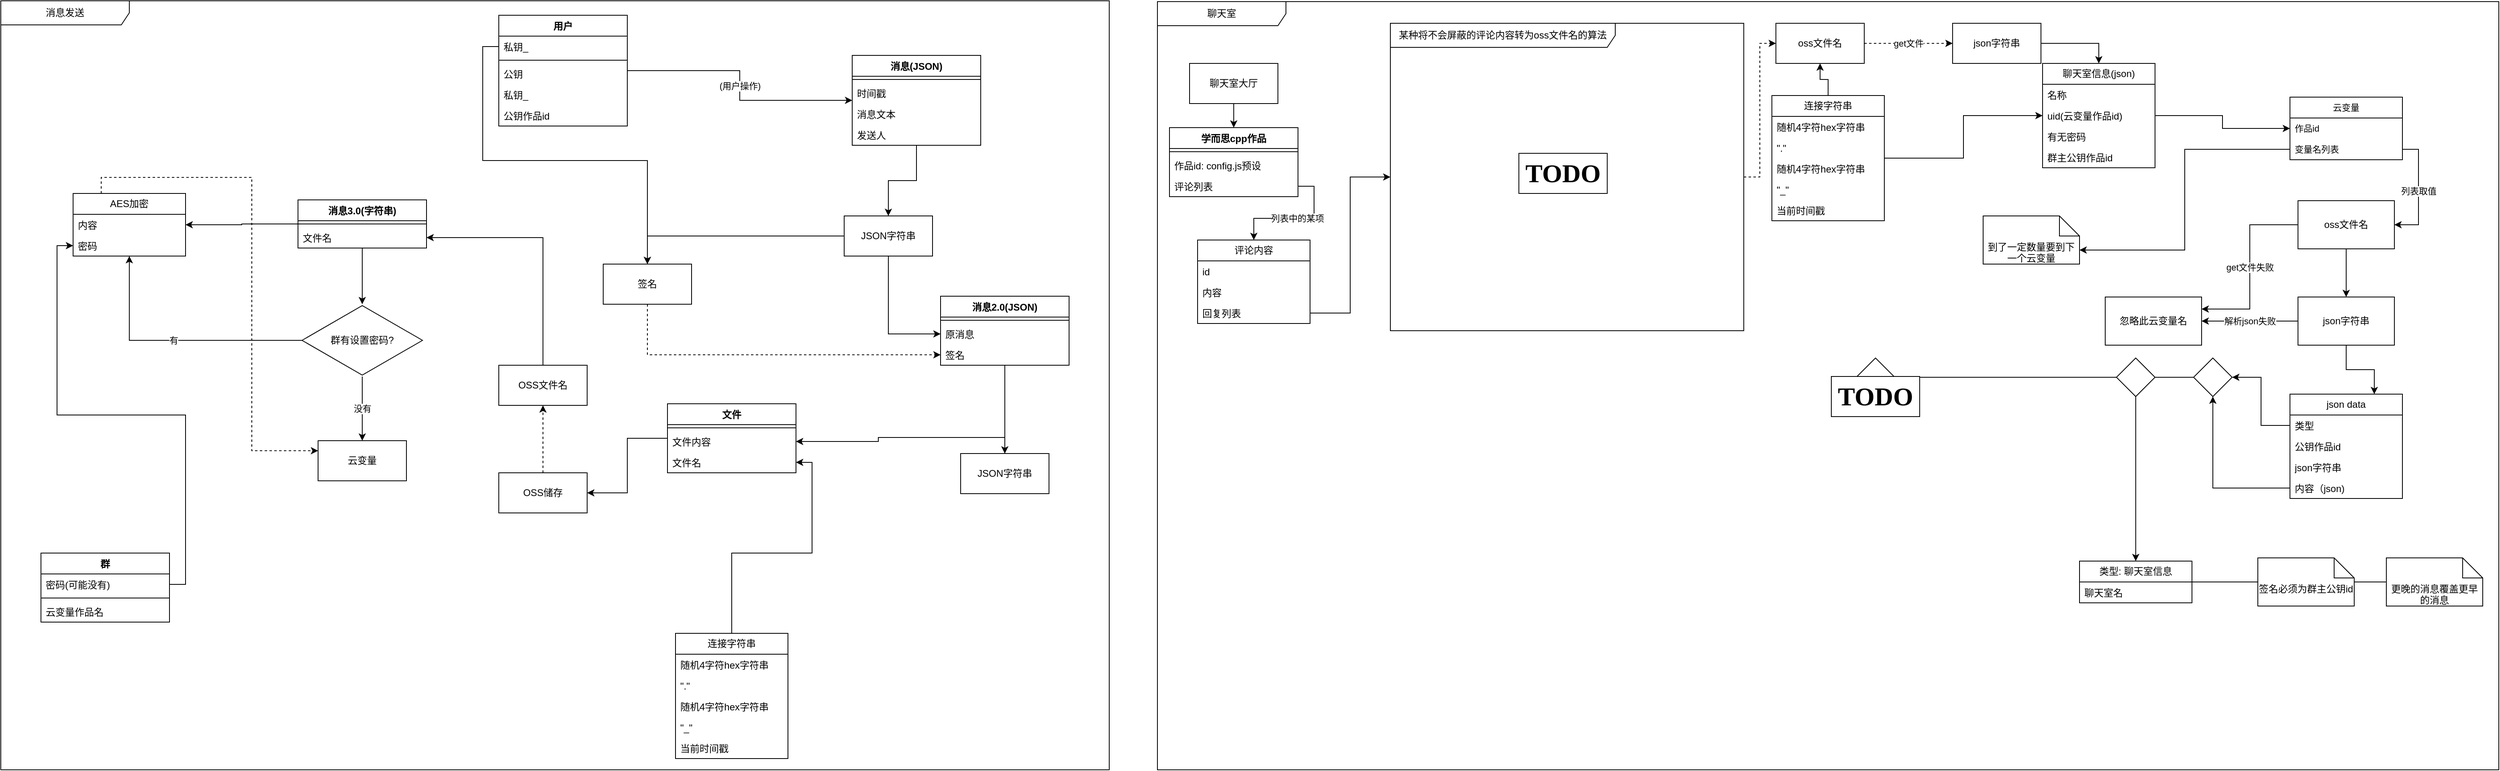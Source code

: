 <mxfile version="28.1.0">
  <diagram name="第 1 页" id="Tok3xOCYxD7B_LSYUCv_">
    <mxGraphModel dx="2495" dy="934" grid="1" gridSize="10" guides="1" tooltips="1" connect="1" arrows="1" fold="1" page="1" pageScale="1" pageWidth="827" pageHeight="1169" math="0" shadow="0">
      <root>
        <mxCell id="0" />
        <mxCell id="1" parent="0" />
        <mxCell id="kA3QzVCFTja8NUtXptVE-20" value="(用户操作)" style="edgeStyle=orthogonalEdgeStyle;rounded=0;orthogonalLoop=1;jettySize=auto;html=1;" parent="1" source="kA3QzVCFTja8NUtXptVE-6" target="kA3QzVCFTja8NUtXptVE-15" edge="1">
          <mxGeometry relative="1" as="geometry" />
        </mxCell>
        <mxCell id="kA3QzVCFTja8NUtXptVE-6" value="用户" style="swimlane;fontStyle=1;align=center;verticalAlign=top;childLayout=stackLayout;horizontal=1;startSize=26;horizontalStack=0;resizeParent=1;resizeParentMax=0;resizeLast=0;collapsible=1;marginBottom=0;whiteSpace=wrap;html=1;" parent="1" vertex="1">
          <mxGeometry x="100" y="110" width="160" height="138" as="geometry" />
        </mxCell>
        <mxCell id="kA3QzVCFTja8NUtXptVE-7" value="私钥_" style="text;strokeColor=none;fillColor=none;align=left;verticalAlign=top;spacingLeft=4;spacingRight=4;overflow=hidden;rotatable=0;points=[[0,0.5],[1,0.5]];portConstraint=eastwest;whiteSpace=wrap;html=1;" parent="kA3QzVCFTja8NUtXptVE-6" vertex="1">
          <mxGeometry y="26" width="160" height="26" as="geometry" />
        </mxCell>
        <mxCell id="kA3QzVCFTja8NUtXptVE-8" value="" style="line;strokeWidth=1;fillColor=none;align=left;verticalAlign=middle;spacingTop=-1;spacingLeft=3;spacingRight=3;rotatable=0;labelPosition=right;points=[];portConstraint=eastwest;strokeColor=inherit;" parent="kA3QzVCFTja8NUtXptVE-6" vertex="1">
          <mxGeometry y="52" width="160" height="8" as="geometry" />
        </mxCell>
        <mxCell id="kA3QzVCFTja8NUtXptVE-9" value="公钥" style="text;strokeColor=none;fillColor=none;align=left;verticalAlign=top;spacingLeft=4;spacingRight=4;overflow=hidden;rotatable=0;points=[[0,0.5],[1,0.5]];portConstraint=eastwest;whiteSpace=wrap;html=1;" parent="kA3QzVCFTja8NUtXptVE-6" vertex="1">
          <mxGeometry y="60" width="160" height="26" as="geometry" />
        </mxCell>
        <mxCell id="kA3QzVCFTja8NUtXptVE-12" value="私钥_" style="text;strokeColor=none;fillColor=none;align=left;verticalAlign=top;spacingLeft=4;spacingRight=4;overflow=hidden;rotatable=0;points=[[0,0.5],[1,0.5]];portConstraint=eastwest;whiteSpace=wrap;html=1;" parent="kA3QzVCFTja8NUtXptVE-6" vertex="1">
          <mxGeometry y="86" width="160" height="26" as="geometry" />
        </mxCell>
        <mxCell id="kA3QzVCFTja8NUtXptVE-117" value="公钥作品id" style="text;strokeColor=none;fillColor=none;align=left;verticalAlign=top;spacingLeft=4;spacingRight=4;overflow=hidden;rotatable=0;points=[[0,0.5],[1,0.5]];portConstraint=eastwest;whiteSpace=wrap;html=1;" parent="kA3QzVCFTja8NUtXptVE-6" vertex="1">
          <mxGeometry y="112" width="160" height="26" as="geometry" />
        </mxCell>
        <mxCell id="kA3QzVCFTja8NUtXptVE-32" value="" style="edgeStyle=orthogonalEdgeStyle;rounded=0;orthogonalLoop=1;jettySize=auto;html=1;" parent="1" source="kA3QzVCFTja8NUtXptVE-15" target="kA3QzVCFTja8NUtXptVE-33" edge="1">
          <mxGeometry relative="1" as="geometry">
            <mxPoint x="240" y="570" as="targetPoint" />
          </mxGeometry>
        </mxCell>
        <mxCell id="kA3QzVCFTja8NUtXptVE-15" value="消息(JSON)" style="swimlane;fontStyle=1;align=center;verticalAlign=top;childLayout=stackLayout;horizontal=1;startSize=26;horizontalStack=0;resizeParent=1;resizeParentMax=0;resizeLast=0;collapsible=1;marginBottom=0;whiteSpace=wrap;html=1;" parent="1" vertex="1">
          <mxGeometry x="540" y="160" width="160" height="112" as="geometry" />
        </mxCell>
        <mxCell id="kA3QzVCFTja8NUtXptVE-17" value="" style="line;strokeWidth=1;fillColor=none;align=left;verticalAlign=middle;spacingTop=-1;spacingLeft=3;spacingRight=3;rotatable=0;labelPosition=right;points=[];portConstraint=eastwest;strokeColor=inherit;" parent="kA3QzVCFTja8NUtXptVE-15" vertex="1">
          <mxGeometry y="26" width="160" height="8" as="geometry" />
        </mxCell>
        <mxCell id="kA3QzVCFTja8NUtXptVE-18" value="时间戳" style="text;strokeColor=none;fillColor=none;align=left;verticalAlign=top;spacingLeft=4;spacingRight=4;overflow=hidden;rotatable=0;points=[[0,0.5],[1,0.5]];portConstraint=eastwest;whiteSpace=wrap;html=1;" parent="kA3QzVCFTja8NUtXptVE-15" vertex="1">
          <mxGeometry y="34" width="160" height="26" as="geometry" />
        </mxCell>
        <mxCell id="kA3QzVCFTja8NUtXptVE-19" value="消息文本" style="text;strokeColor=none;fillColor=none;align=left;verticalAlign=top;spacingLeft=4;spacingRight=4;overflow=hidden;rotatable=0;points=[[0,0.5],[1,0.5]];portConstraint=eastwest;whiteSpace=wrap;html=1;" parent="kA3QzVCFTja8NUtXptVE-15" vertex="1">
          <mxGeometry y="60" width="160" height="26" as="geometry" />
        </mxCell>
        <mxCell id="kA3QzVCFTja8NUtXptVE-21" value="发送人" style="text;strokeColor=none;fillColor=none;align=left;verticalAlign=top;spacingLeft=4;spacingRight=4;overflow=hidden;rotatable=0;points=[[0,0.5],[1,0.5]];portConstraint=eastwest;whiteSpace=wrap;html=1;" parent="kA3QzVCFTja8NUtXptVE-15" vertex="1">
          <mxGeometry y="86" width="160" height="26" as="geometry" />
        </mxCell>
        <mxCell id="kA3QzVCFTja8NUtXptVE-40" value="" style="edgeStyle=orthogonalEdgeStyle;rounded=0;orthogonalLoop=1;jettySize=auto;html=1;" parent="1" source="kA3QzVCFTja8NUtXptVE-33" target="kA3QzVCFTja8NUtXptVE-38" edge="1">
          <mxGeometry relative="1" as="geometry" />
        </mxCell>
        <mxCell id="kA3QzVCFTja8NUtXptVE-44" style="edgeStyle=orthogonalEdgeStyle;rounded=0;orthogonalLoop=1;jettySize=auto;html=1;exitX=0;exitY=0.5;exitDx=0;exitDy=0;" parent="1" source="kA3QzVCFTja8NUtXptVE-33" target="kA3QzVCFTja8NUtXptVE-42" edge="1">
          <mxGeometry relative="1" as="geometry" />
        </mxCell>
        <mxCell id="kA3QzVCFTja8NUtXptVE-33" value="JSON字符串" style="html=1;whiteSpace=wrap;" parent="1" vertex="1">
          <mxGeometry x="530" y="360" width="110" height="50" as="geometry" />
        </mxCell>
        <mxCell id="kA3QzVCFTja8NUtXptVE-59" value="" style="edgeStyle=orthogonalEdgeStyle;rounded=0;orthogonalLoop=1;jettySize=auto;html=1;" parent="1" source="kA3QzVCFTja8NUtXptVE-35" target="kA3QzVCFTja8NUtXptVE-57" edge="1">
          <mxGeometry relative="1" as="geometry">
            <mxPoint x="760" y="533" as="targetPoint" />
          </mxGeometry>
        </mxCell>
        <mxCell id="kA3QzVCFTja8NUtXptVE-35" value="消息2.0(JSON)" style="swimlane;fontStyle=1;align=center;verticalAlign=top;childLayout=stackLayout;horizontal=1;startSize=26;horizontalStack=0;resizeParent=1;resizeParentMax=0;resizeLast=0;collapsible=1;marginBottom=0;whiteSpace=wrap;html=1;" parent="1" vertex="1">
          <mxGeometry x="650" y="460" width="160" height="86" as="geometry" />
        </mxCell>
        <mxCell id="kA3QzVCFTja8NUtXptVE-37" value="" style="line;strokeWidth=1;fillColor=none;align=left;verticalAlign=middle;spacingTop=-1;spacingLeft=3;spacingRight=3;rotatable=0;labelPosition=right;points=[];portConstraint=eastwest;strokeColor=inherit;" parent="kA3QzVCFTja8NUtXptVE-35" vertex="1">
          <mxGeometry y="26" width="160" height="8" as="geometry" />
        </mxCell>
        <mxCell id="kA3QzVCFTja8NUtXptVE-38" value="原消息" style="text;strokeColor=none;fillColor=none;align=left;verticalAlign=top;spacingLeft=4;spacingRight=4;overflow=hidden;rotatable=0;points=[[0,0.5],[1,0.5]];portConstraint=eastwest;whiteSpace=wrap;html=1;" parent="kA3QzVCFTja8NUtXptVE-35" vertex="1">
          <mxGeometry y="34" width="160" height="26" as="geometry" />
        </mxCell>
        <mxCell id="kA3QzVCFTja8NUtXptVE-41" value="签名" style="text;strokeColor=none;fillColor=none;align=left;verticalAlign=top;spacingLeft=4;spacingRight=4;overflow=hidden;rotatable=0;points=[[0,0.5],[1,0.5]];portConstraint=eastwest;whiteSpace=wrap;html=1;" parent="kA3QzVCFTja8NUtXptVE-35" vertex="1">
          <mxGeometry y="60" width="160" height="26" as="geometry" />
        </mxCell>
        <mxCell id="kA3QzVCFTja8NUtXptVE-46" value="" style="edgeStyle=orthogonalEdgeStyle;rounded=0;orthogonalLoop=1;jettySize=auto;html=1;exitX=0.5;exitY=1;exitDx=0;exitDy=0;dashed=1;" parent="1" source="kA3QzVCFTja8NUtXptVE-42" target="kA3QzVCFTja8NUtXptVE-41" edge="1">
          <mxGeometry relative="1" as="geometry">
            <mxPoint x="215" y="625" as="targetPoint" />
          </mxGeometry>
        </mxCell>
        <mxCell id="kA3QzVCFTja8NUtXptVE-42" value="签名" style="html=1;whiteSpace=wrap;" parent="1" vertex="1">
          <mxGeometry x="230" y="420" width="110" height="50" as="geometry" />
        </mxCell>
        <mxCell id="kA3QzVCFTja8NUtXptVE-43" style="edgeStyle=orthogonalEdgeStyle;rounded=0;orthogonalLoop=1;jettySize=auto;html=1;exitX=0;exitY=0.5;exitDx=0;exitDy=0;" parent="1" source="kA3QzVCFTja8NUtXptVE-7" target="kA3QzVCFTja8NUtXptVE-42" edge="1">
          <mxGeometry relative="1" as="geometry" />
        </mxCell>
        <mxCell id="kA3QzVCFTja8NUtXptVE-102" value="" style="edgeStyle=orthogonalEdgeStyle;rounded=0;orthogonalLoop=1;jettySize=auto;html=1;dashed=1;" parent="1" source="kA3QzVCFTja8NUtXptVE-51" target="kA3QzVCFTja8NUtXptVE-101" edge="1">
          <mxGeometry relative="1" as="geometry">
            <Array as="points">
              <mxPoint x="155" y="620" />
              <mxPoint x="155" y="620" />
            </Array>
          </mxGeometry>
        </mxCell>
        <mxCell id="kA3QzVCFTja8NUtXptVE-51" value="OSS储存" style="html=1;whiteSpace=wrap;" parent="1" vertex="1">
          <mxGeometry x="100" y="680" width="110" height="50" as="geometry" />
        </mxCell>
        <mxCell id="kA3QzVCFTja8NUtXptVE-100" value="" style="edgeStyle=orthogonalEdgeStyle;rounded=0;orthogonalLoop=1;jettySize=auto;html=1;" parent="1" source="kA3QzVCFTja8NUtXptVE-52" target="kA3QzVCFTja8NUtXptVE-51" edge="1">
          <mxGeometry relative="1" as="geometry">
            <mxPoint x="260" y="677" as="targetPoint" />
          </mxGeometry>
        </mxCell>
        <mxCell id="kA3QzVCFTja8NUtXptVE-52" value="文件" style="swimlane;fontStyle=1;align=center;verticalAlign=top;childLayout=stackLayout;horizontal=1;startSize=26;horizontalStack=0;resizeParent=1;resizeParentMax=0;resizeLast=0;collapsible=1;marginBottom=0;whiteSpace=wrap;html=1;" parent="1" vertex="1">
          <mxGeometry x="310" y="594" width="160" height="86" as="geometry" />
        </mxCell>
        <mxCell id="kA3QzVCFTja8NUtXptVE-54" value="" style="line;strokeWidth=1;fillColor=none;align=left;verticalAlign=middle;spacingTop=-1;spacingLeft=3;spacingRight=3;rotatable=0;labelPosition=right;points=[];portConstraint=eastwest;strokeColor=inherit;" parent="kA3QzVCFTja8NUtXptVE-52" vertex="1">
          <mxGeometry y="26" width="160" height="8" as="geometry" />
        </mxCell>
        <mxCell id="kA3QzVCFTja8NUtXptVE-56" value="文件内容" style="text;strokeColor=none;fillColor=none;align=left;verticalAlign=top;spacingLeft=4;spacingRight=4;overflow=hidden;rotatable=0;points=[[0,0.5],[1,0.5]];portConstraint=eastwest;whiteSpace=wrap;html=1;" parent="kA3QzVCFTja8NUtXptVE-52" vertex="1">
          <mxGeometry y="34" width="160" height="26" as="geometry" />
        </mxCell>
        <mxCell id="kA3QzVCFTja8NUtXptVE-62" value="文件名" style="text;strokeColor=none;fillColor=none;align=left;verticalAlign=top;spacingLeft=4;spacingRight=4;overflow=hidden;rotatable=0;points=[[0,0.5],[1,0.5]];portConstraint=eastwest;whiteSpace=wrap;html=1;" parent="kA3QzVCFTja8NUtXptVE-52" vertex="1">
          <mxGeometry y="60" width="160" height="26" as="geometry" />
        </mxCell>
        <mxCell id="kA3QzVCFTja8NUtXptVE-61" value="" style="edgeStyle=orthogonalEdgeStyle;rounded=0;orthogonalLoop=1;jettySize=auto;html=1;" parent="1" source="kA3QzVCFTja8NUtXptVE-57" target="kA3QzVCFTja8NUtXptVE-56" edge="1">
          <mxGeometry relative="1" as="geometry">
            <mxPoint x="550" y="695" as="targetPoint" />
          </mxGeometry>
        </mxCell>
        <mxCell id="kA3QzVCFTja8NUtXptVE-57" value="JSON字符串" style="html=1;whiteSpace=wrap;" parent="1" vertex="1">
          <mxGeometry x="675" y="656" width="110" height="50" as="geometry" />
        </mxCell>
        <mxCell id="kA3QzVCFTja8NUtXptVE-95" value="" style="edgeStyle=orthogonalEdgeStyle;rounded=0;orthogonalLoop=1;jettySize=auto;html=1;" parent="1" source="kA3QzVCFTja8NUtXptVE-80" target="kA3QzVCFTja8NUtXptVE-62" edge="1">
          <mxGeometry relative="1" as="geometry">
            <mxPoint x="210" y="812" as="targetPoint" />
          </mxGeometry>
        </mxCell>
        <mxCell id="kA3QzVCFTja8NUtXptVE-80" value="连接字符串" style="swimlane;fontStyle=0;childLayout=stackLayout;horizontal=1;startSize=26;fillColor=none;horizontalStack=0;resizeParent=1;resizeParentMax=0;resizeLast=0;collapsible=1;marginBottom=0;whiteSpace=wrap;html=1;" parent="1" vertex="1">
          <mxGeometry x="320" y="880" width="140" height="156" as="geometry" />
        </mxCell>
        <mxCell id="kA3QzVCFTja8NUtXptVE-86" value="随机4字符hex字符串" style="text;strokeColor=none;fillColor=none;align=left;verticalAlign=top;spacingLeft=4;spacingRight=4;overflow=hidden;rotatable=0;points=[[0,0.5],[1,0.5]];portConstraint=eastwest;whiteSpace=wrap;html=1;" parent="kA3QzVCFTja8NUtXptVE-80" vertex="1">
          <mxGeometry y="26" width="140" height="26" as="geometry" />
        </mxCell>
        <mxCell id="kA3QzVCFTja8NUtXptVE-81" value="&quot;.&quot;" style="text;strokeColor=none;fillColor=none;align=left;verticalAlign=top;spacingLeft=4;spacingRight=4;overflow=hidden;rotatable=0;points=[[0,0.5],[1,0.5]];portConstraint=eastwest;whiteSpace=wrap;html=1;" parent="kA3QzVCFTja8NUtXptVE-80" vertex="1">
          <mxGeometry y="52" width="140" height="26" as="geometry" />
        </mxCell>
        <mxCell id="kA3QzVCFTja8NUtXptVE-88" value="随机4字符hex字符串" style="text;strokeColor=none;fillColor=none;align=left;verticalAlign=top;spacingLeft=4;spacingRight=4;overflow=hidden;rotatable=0;points=[[0,0.5],[1,0.5]];portConstraint=eastwest;whiteSpace=wrap;html=1;" parent="kA3QzVCFTja8NUtXptVE-80" vertex="1">
          <mxGeometry y="78" width="140" height="26" as="geometry" />
        </mxCell>
        <mxCell id="kA3QzVCFTja8NUtXptVE-210" value="&quot;_&quot;" style="text;strokeColor=none;fillColor=none;align=left;verticalAlign=top;spacingLeft=4;spacingRight=4;overflow=hidden;rotatable=0;points=[[0,0.5],[1,0.5]];portConstraint=eastwest;whiteSpace=wrap;html=1;" parent="kA3QzVCFTja8NUtXptVE-80" vertex="1">
          <mxGeometry y="104" width="140" height="26" as="geometry" />
        </mxCell>
        <mxCell id="kA3QzVCFTja8NUtXptVE-209" value="当前时间戳" style="text;strokeColor=none;fillColor=none;align=left;verticalAlign=top;spacingLeft=4;spacingRight=4;overflow=hidden;rotatable=0;points=[[0,0.5],[1,0.5]];portConstraint=eastwest;whiteSpace=wrap;html=1;" parent="kA3QzVCFTja8NUtXptVE-80" vertex="1">
          <mxGeometry y="130" width="140" height="26" as="geometry" />
        </mxCell>
        <mxCell id="kA3QzVCFTja8NUtXptVE-108" value="" style="edgeStyle=orthogonalEdgeStyle;rounded=0;orthogonalLoop=1;jettySize=auto;html=1;" parent="1" source="kA3QzVCFTja8NUtXptVE-101" target="kA3QzVCFTja8NUtXptVE-106" edge="1">
          <mxGeometry relative="1" as="geometry">
            <mxPoint x="70" y="625" as="targetPoint" />
          </mxGeometry>
        </mxCell>
        <mxCell id="kA3QzVCFTja8NUtXptVE-101" value="OSS文件名" style="html=1;whiteSpace=wrap;" parent="1" vertex="1">
          <mxGeometry x="100" y="546" width="110" height="50" as="geometry" />
        </mxCell>
        <mxCell id="kA3QzVCFTja8NUtXptVE-111" value="" style="edgeStyle=orthogonalEdgeStyle;rounded=0;orthogonalLoop=1;jettySize=auto;html=1;" parent="1" source="kA3QzVCFTja8NUtXptVE-103" target="kA3QzVCFTja8NUtXptVE-121" edge="1">
          <mxGeometry relative="1" as="geometry" />
        </mxCell>
        <mxCell id="kA3QzVCFTja8NUtXptVE-141" value="" style="edgeStyle=orthogonalEdgeStyle;rounded=0;orthogonalLoop=1;jettySize=auto;html=1;" parent="1" source="kA3QzVCFTja8NUtXptVE-103" target="kA3QzVCFTja8NUtXptVE-130" edge="1">
          <mxGeometry relative="1" as="geometry">
            <mxPoint x="-230" y="370" as="targetPoint" />
          </mxGeometry>
        </mxCell>
        <mxCell id="kA3QzVCFTja8NUtXptVE-103" value="消息3.0(字符串)" style="swimlane;fontStyle=1;align=center;verticalAlign=top;childLayout=stackLayout;horizontal=1;startSize=26;horizontalStack=0;resizeParent=1;resizeParentMax=0;resizeLast=0;collapsible=1;marginBottom=0;whiteSpace=wrap;html=1;" parent="1" vertex="1">
          <mxGeometry x="-150" y="340" width="160" height="60" as="geometry" />
        </mxCell>
        <mxCell id="kA3QzVCFTja8NUtXptVE-105" value="" style="line;strokeWidth=1;fillColor=none;align=left;verticalAlign=middle;spacingTop=-1;spacingLeft=3;spacingRight=3;rotatable=0;labelPosition=right;points=[];portConstraint=eastwest;strokeColor=inherit;" parent="kA3QzVCFTja8NUtXptVE-103" vertex="1">
          <mxGeometry y="26" width="160" height="8" as="geometry" />
        </mxCell>
        <mxCell id="kA3QzVCFTja8NUtXptVE-106" value="文件名" style="text;strokeColor=none;fillColor=none;align=left;verticalAlign=top;spacingLeft=4;spacingRight=4;overflow=hidden;rotatable=0;points=[[0,0.5],[1,0.5]];portConstraint=eastwest;whiteSpace=wrap;html=1;" parent="kA3QzVCFTja8NUtXptVE-103" vertex="1">
          <mxGeometry y="34" width="160" height="26" as="geometry" />
        </mxCell>
        <mxCell id="kA3QzVCFTja8NUtXptVE-109" value="云变量" style="html=1;whiteSpace=wrap;" parent="1" vertex="1">
          <mxGeometry x="-125" y="640" width="110" height="50" as="geometry" />
        </mxCell>
        <mxCell id="kA3QzVCFTja8NUtXptVE-123" value="没有" style="edgeStyle=orthogonalEdgeStyle;rounded=0;orthogonalLoop=1;jettySize=auto;html=1;" parent="1" source="kA3QzVCFTja8NUtXptVE-121" target="kA3QzVCFTja8NUtXptVE-109" edge="1">
          <mxGeometry relative="1" as="geometry">
            <mxPoint x="-185" y="764.0" as="targetPoint" />
          </mxGeometry>
        </mxCell>
        <mxCell id="kA3QzVCFTja8NUtXptVE-145" value="有" style="edgeStyle=orthogonalEdgeStyle;rounded=0;orthogonalLoop=1;jettySize=auto;html=1;" parent="1" source="kA3QzVCFTja8NUtXptVE-121" target="kA3QzVCFTja8NUtXptVE-129" edge="1">
          <mxGeometry relative="1" as="geometry">
            <mxPoint x="-340" y="624.0" as="targetPoint" />
          </mxGeometry>
        </mxCell>
        <mxCell id="kA3QzVCFTja8NUtXptVE-121" value="群有设置密码?" style="html=1;whiteSpace=wrap;aspect=fixed;shape=isoRectangle;" parent="1" vertex="1">
          <mxGeometry x="-145" y="470" width="150" height="90" as="geometry" />
        </mxCell>
        <mxCell id="kA3QzVCFTja8NUtXptVE-124" value="群" style="swimlane;fontStyle=1;align=center;verticalAlign=top;childLayout=stackLayout;horizontal=1;startSize=26;horizontalStack=0;resizeParent=1;resizeParentMax=0;resizeLast=0;collapsible=1;marginBottom=0;whiteSpace=wrap;html=1;" parent="1" vertex="1">
          <mxGeometry x="-470" y="780" width="160" height="86" as="geometry" />
        </mxCell>
        <mxCell id="kA3QzVCFTja8NUtXptVE-125" value="密码(可能没有)" style="text;strokeColor=none;fillColor=none;align=left;verticalAlign=top;spacingLeft=4;spacingRight=4;overflow=hidden;rotatable=0;points=[[0,0.5],[1,0.5]];portConstraint=eastwest;whiteSpace=wrap;html=1;" parent="kA3QzVCFTja8NUtXptVE-124" vertex="1">
          <mxGeometry y="26" width="160" height="26" as="geometry" />
        </mxCell>
        <mxCell id="kA3QzVCFTja8NUtXptVE-126" value="" style="line;strokeWidth=1;fillColor=none;align=left;verticalAlign=middle;spacingTop=-1;spacingLeft=3;spacingRight=3;rotatable=0;labelPosition=right;points=[];portConstraint=eastwest;strokeColor=inherit;" parent="kA3QzVCFTja8NUtXptVE-124" vertex="1">
          <mxGeometry y="52" width="160" height="8" as="geometry" />
        </mxCell>
        <mxCell id="kA3QzVCFTja8NUtXptVE-127" value="云变量作品名" style="text;strokeColor=none;fillColor=none;align=left;verticalAlign=top;spacingLeft=4;spacingRight=4;overflow=hidden;rotatable=0;points=[[0,0.5],[1,0.5]];portConstraint=eastwest;whiteSpace=wrap;html=1;" parent="kA3QzVCFTja8NUtXptVE-124" vertex="1">
          <mxGeometry y="60" width="160" height="26" as="geometry" />
        </mxCell>
        <mxCell id="kA3QzVCFTja8NUtXptVE-148" style="edgeStyle=orthogonalEdgeStyle;rounded=0;orthogonalLoop=1;jettySize=auto;html=1;exitX=0.25;exitY=0;exitDx=0;exitDy=0;entryX=0;entryY=0.25;entryDx=0;entryDy=0;dashed=1;" parent="1" source="kA3QzVCFTja8NUtXptVE-129" target="kA3QzVCFTja8NUtXptVE-109" edge="1">
          <mxGeometry relative="1" as="geometry" />
        </mxCell>
        <mxCell id="kA3QzVCFTja8NUtXptVE-129" value="AES加密" style="swimlane;fontStyle=0;childLayout=stackLayout;horizontal=1;startSize=26;fillColor=none;horizontalStack=0;resizeParent=1;resizeParentMax=0;resizeLast=0;collapsible=1;marginBottom=0;whiteSpace=wrap;html=1;" parent="1" vertex="1">
          <mxGeometry x="-430" y="332" width="140" height="78" as="geometry" />
        </mxCell>
        <mxCell id="kA3QzVCFTja8NUtXptVE-130" value="内容" style="text;strokeColor=none;fillColor=none;align=left;verticalAlign=top;spacingLeft=4;spacingRight=4;overflow=hidden;rotatable=0;points=[[0,0.5],[1,0.5]];portConstraint=eastwest;whiteSpace=wrap;html=1;" parent="kA3QzVCFTja8NUtXptVE-129" vertex="1">
          <mxGeometry y="26" width="140" height="26" as="geometry" />
        </mxCell>
        <mxCell id="kA3QzVCFTja8NUtXptVE-133" value="密码" style="text;strokeColor=none;fillColor=none;align=left;verticalAlign=top;spacingLeft=4;spacingRight=4;overflow=hidden;rotatable=0;points=[[0,0.5],[1,0.5]];portConstraint=eastwest;whiteSpace=wrap;html=1;" parent="kA3QzVCFTja8NUtXptVE-129" vertex="1">
          <mxGeometry y="52" width="140" height="26" as="geometry" />
        </mxCell>
        <mxCell id="kA3QzVCFTja8NUtXptVE-135" style="edgeStyle=orthogonalEdgeStyle;rounded=0;orthogonalLoop=1;jettySize=auto;html=1;exitX=1;exitY=0.5;exitDx=0;exitDy=0;" parent="1" source="kA3QzVCFTja8NUtXptVE-125" target="kA3QzVCFTja8NUtXptVE-133" edge="1">
          <mxGeometry relative="1" as="geometry" />
        </mxCell>
        <mxCell id="kA3QzVCFTja8NUtXptVE-151" value="消息发送" style="shape=umlFrame;whiteSpace=wrap;html=1;pointerEvents=0;recursiveResize=0;container=1;collapsible=0;width=160;" parent="1" vertex="1">
          <mxGeometry x="-520" y="92" width="1380" height="958" as="geometry" />
        </mxCell>
        <mxCell id="kA3QzVCFTja8NUtXptVE-152" value="聊天室" style="shape=umlFrame;whiteSpace=wrap;html=1;pointerEvents=0;recursiveResize=0;container=1;collapsible=0;width=160;" parent="1" vertex="1">
          <mxGeometry x="920" y="93" width="1670" height="957" as="geometry" />
        </mxCell>
        <mxCell id="kA3QzVCFTja8NUtXptVE-161" value="学而思cpp作品" style="swimlane;fontStyle=1;align=center;verticalAlign=top;childLayout=stackLayout;horizontal=1;startSize=26;horizontalStack=0;resizeParent=1;resizeParentMax=0;resizeLast=0;collapsible=1;marginBottom=0;whiteSpace=wrap;html=1;" parent="kA3QzVCFTja8NUtXptVE-152" vertex="1">
          <mxGeometry x="15" y="157" width="160" height="86" as="geometry" />
        </mxCell>
        <mxCell id="kA3QzVCFTja8NUtXptVE-163" value="" style="line;strokeWidth=1;fillColor=none;align=left;verticalAlign=middle;spacingTop=-1;spacingLeft=3;spacingRight=3;rotatable=0;labelPosition=right;points=[];portConstraint=eastwest;strokeColor=inherit;" parent="kA3QzVCFTja8NUtXptVE-161" vertex="1">
          <mxGeometry y="26" width="160" height="8" as="geometry" />
        </mxCell>
        <mxCell id="kA3QzVCFTja8NUtXptVE-164" value="作品id: config.js预设" style="text;strokeColor=none;fillColor=none;align=left;verticalAlign=top;spacingLeft=4;spacingRight=4;overflow=hidden;rotatable=0;points=[[0,0.5],[1,0.5]];portConstraint=eastwest;whiteSpace=wrap;html=1;" parent="kA3QzVCFTja8NUtXptVE-161" vertex="1">
          <mxGeometry y="34" width="160" height="26" as="geometry" />
        </mxCell>
        <mxCell id="kA3QzVCFTja8NUtXptVE-166" value="评论列表" style="text;strokeColor=none;fillColor=none;align=left;verticalAlign=top;spacingLeft=4;spacingRight=4;overflow=hidden;rotatable=0;points=[[0,0.5],[1,0.5]];portConstraint=eastwest;whiteSpace=wrap;html=1;" parent="kA3QzVCFTja8NUtXptVE-161" vertex="1">
          <mxGeometry y="60" width="160" height="26" as="geometry" />
        </mxCell>
        <mxCell id="kA3QzVCFTja8NUtXptVE-171" value="评论内容" style="swimlane;fontStyle=0;childLayout=stackLayout;horizontal=1;startSize=26;fillColor=none;horizontalStack=0;resizeParent=1;resizeParentMax=0;resizeLast=0;collapsible=1;marginBottom=0;whiteSpace=wrap;html=1;" parent="kA3QzVCFTja8NUtXptVE-152" vertex="1">
          <mxGeometry x="50" y="297" width="140" height="104" as="geometry" />
        </mxCell>
        <mxCell id="kA3QzVCFTja8NUtXptVE-172" value="id" style="text;strokeColor=none;fillColor=none;align=left;verticalAlign=top;spacingLeft=4;spacingRight=4;overflow=hidden;rotatable=0;points=[[0,0.5],[1,0.5]];portConstraint=eastwest;whiteSpace=wrap;html=1;" parent="kA3QzVCFTja8NUtXptVE-171" vertex="1">
          <mxGeometry y="26" width="140" height="26" as="geometry" />
        </mxCell>
        <mxCell id="kA3QzVCFTja8NUtXptVE-173" value="内容" style="text;strokeColor=none;fillColor=none;align=left;verticalAlign=top;spacingLeft=4;spacingRight=4;overflow=hidden;rotatable=0;points=[[0,0.5],[1,0.5]];portConstraint=eastwest;whiteSpace=wrap;html=1;" parent="kA3QzVCFTja8NUtXptVE-171" vertex="1">
          <mxGeometry y="52" width="140" height="26" as="geometry" />
        </mxCell>
        <mxCell id="kA3QzVCFTja8NUtXptVE-174" value="回复列表" style="text;strokeColor=none;fillColor=none;align=left;verticalAlign=top;spacingLeft=4;spacingRight=4;overflow=hidden;rotatable=0;points=[[0,0.5],[1,0.5]];portConstraint=eastwest;whiteSpace=wrap;html=1;" parent="kA3QzVCFTja8NUtXptVE-171" vertex="1">
          <mxGeometry y="78" width="140" height="26" as="geometry" />
        </mxCell>
        <mxCell id="kA3QzVCFTja8NUtXptVE-175" value="列表中的某项" style="edgeStyle=orthogonalEdgeStyle;rounded=0;orthogonalLoop=1;jettySize=auto;html=1;strokeColor=default;" parent="kA3QzVCFTja8NUtXptVE-152" source="kA3QzVCFTja8NUtXptVE-166" target="kA3QzVCFTja8NUtXptVE-171" edge="1">
          <mxGeometry relative="1" as="geometry" />
        </mxCell>
        <mxCell id="kA3QzVCFTja8NUtXptVE-178" value="" style="edgeStyle=orthogonalEdgeStyle;rounded=0;orthogonalLoop=1;jettySize=auto;html=1;" parent="kA3QzVCFTja8NUtXptVE-152" source="kA3QzVCFTja8NUtXptVE-176" target="kA3QzVCFTja8NUtXptVE-161" edge="1">
          <mxGeometry relative="1" as="geometry">
            <mxPoint x="225" y="102" as="targetPoint" />
          </mxGeometry>
        </mxCell>
        <mxCell id="kA3QzVCFTja8NUtXptVE-176" value="聊天室大厅" style="html=1;whiteSpace=wrap;" parent="kA3QzVCFTja8NUtXptVE-152" vertex="1">
          <mxGeometry x="40" y="77" width="110" height="50" as="geometry" />
        </mxCell>
        <mxCell id="kA3QzVCFTja8NUtXptVE-182" style="edgeStyle=orthogonalEdgeStyle;rounded=0;orthogonalLoop=1;jettySize=auto;html=1;exitX=1;exitY=0.5;exitDx=0;exitDy=0;" parent="kA3QzVCFTja8NUtXptVE-152" source="kA3QzVCFTja8NUtXptVE-174" target="kA3QzVCFTja8NUtXptVE-184" edge="1">
          <mxGeometry relative="1" as="geometry">
            <mxPoint x="180" y="-63" as="targetPoint" />
          </mxGeometry>
        </mxCell>
        <mxCell id="kA3QzVCFTja8NUtXptVE-187" value="" style="edgeStyle=orthogonalEdgeStyle;rounded=0;orthogonalLoop=1;jettySize=auto;html=1;dashed=1;" parent="kA3QzVCFTja8NUtXptVE-152" source="kA3QzVCFTja8NUtXptVE-184" target="kA3QzVCFTja8NUtXptVE-185" edge="1">
          <mxGeometry relative="1" as="geometry">
            <mxPoint x="970" y="218.5" as="targetPoint" />
          </mxGeometry>
        </mxCell>
        <mxCell id="kA3QzVCFTja8NUtXptVE-184" value="某种将不会屏蔽的评论内容转为oss文件名的算法" style="shape=umlFrame;whiteSpace=wrap;html=1;pointerEvents=0;width=280;height=30;" parent="kA3QzVCFTja8NUtXptVE-152" vertex="1">
          <mxGeometry x="290" y="27" width="440" height="383" as="geometry" />
        </mxCell>
        <mxCell id="kA3QzVCFTja8NUtXptVE-190" value="get文件" style="edgeStyle=orthogonalEdgeStyle;rounded=0;orthogonalLoop=1;jettySize=auto;html=1;dashed=1;" parent="kA3QzVCFTja8NUtXptVE-152" source="kA3QzVCFTja8NUtXptVE-185" target="kA3QzVCFTja8NUtXptVE-188" edge="1">
          <mxGeometry relative="1" as="geometry" />
        </mxCell>
        <mxCell id="kA3QzVCFTja8NUtXptVE-185" value="oss文件名" style="html=1;whiteSpace=wrap;" parent="kA3QzVCFTja8NUtXptVE-152" vertex="1">
          <mxGeometry x="770" y="27" width="110" height="50" as="geometry" />
        </mxCell>
        <mxCell id="kA3QzVCFTja8NUtXptVE-199" value="" style="edgeStyle=orthogonalEdgeStyle;rounded=0;orthogonalLoop=1;jettySize=auto;html=1;entryX=0.5;entryY=0;entryDx=0;entryDy=0;" parent="kA3QzVCFTja8NUtXptVE-152" source="kA3QzVCFTja8NUtXptVE-188" target="kA3QzVCFTja8NUtXptVE-191" edge="1">
          <mxGeometry relative="1" as="geometry" />
        </mxCell>
        <mxCell id="kA3QzVCFTja8NUtXptVE-188" value="json字符串" style="html=1;whiteSpace=wrap;" parent="kA3QzVCFTja8NUtXptVE-152" vertex="1">
          <mxGeometry x="990" y="27" width="110" height="50" as="geometry" />
        </mxCell>
        <mxCell id="kA3QzVCFTja8NUtXptVE-191" value="聊天室信息(json)" style="swimlane;fontStyle=0;childLayout=stackLayout;horizontal=1;startSize=26;fillColor=none;horizontalStack=0;resizeParent=1;resizeParentMax=0;resizeLast=0;collapsible=1;marginBottom=0;whiteSpace=wrap;html=1;" parent="kA3QzVCFTja8NUtXptVE-152" vertex="1">
          <mxGeometry x="1102" y="77" width="140" height="130" as="geometry" />
        </mxCell>
        <mxCell id="kA3QzVCFTja8NUtXptVE-192" value="名称" style="text;strokeColor=none;fillColor=none;align=left;verticalAlign=top;spacingLeft=4;spacingRight=4;overflow=hidden;rotatable=0;points=[[0,0.5],[1,0.5]];portConstraint=eastwest;whiteSpace=wrap;html=1;" parent="kA3QzVCFTja8NUtXptVE-191" vertex="1">
          <mxGeometry y="26" width="140" height="26" as="geometry" />
        </mxCell>
        <mxCell id="kA3QzVCFTja8NUtXptVE-196" value="uid(云变量作品id)" style="text;strokeColor=none;fillColor=none;align=left;verticalAlign=top;spacingLeft=4;spacingRight=4;overflow=hidden;rotatable=0;points=[[0,0.5],[1,0.5]];portConstraint=eastwest;whiteSpace=wrap;html=1;" parent="kA3QzVCFTja8NUtXptVE-191" vertex="1">
          <mxGeometry y="52" width="140" height="26" as="geometry" />
        </mxCell>
        <mxCell id="kA3QzVCFTja8NUtXptVE-197" value="有无密码" style="text;strokeColor=none;fillColor=none;align=left;verticalAlign=top;spacingLeft=4;spacingRight=4;overflow=hidden;rotatable=0;points=[[0,0.5],[1,0.5]];portConstraint=eastwest;whiteSpace=wrap;html=1;" parent="kA3QzVCFTja8NUtXptVE-191" vertex="1">
          <mxGeometry y="78" width="140" height="26" as="geometry" />
        </mxCell>
        <mxCell id="kA3QzVCFTja8NUtXptVE-198" value="群主公钥作品id" style="text;strokeColor=none;fillColor=none;align=left;verticalAlign=top;spacingLeft=4;spacingRight=4;overflow=hidden;rotatable=0;points=[[0,0.5],[1,0.5]];portConstraint=eastwest;whiteSpace=wrap;html=1;" parent="kA3QzVCFTja8NUtXptVE-191" vertex="1">
          <mxGeometry y="104" width="140" height="26" as="geometry" />
        </mxCell>
        <mxCell id="kA3QzVCFTja8NUtXptVE-201" value="TODO" style="html=1;whiteSpace=wrap;fontSize=32;fontFamily=Lucida Console;horizontal=1;fontStyle=1" parent="kA3QzVCFTja8NUtXptVE-152" vertex="1">
          <mxGeometry x="450" y="189" width="110" height="50" as="geometry" />
        </mxCell>
        <mxCell id="kA3QzVCFTja8NUtXptVE-217" value="" style="edgeStyle=orthogonalEdgeStyle;rounded=0;orthogonalLoop=1;jettySize=auto;html=1;strokeColor=default;" parent="kA3QzVCFTja8NUtXptVE-152" source="kA3QzVCFTja8NUtXptVE-211" target="kA3QzVCFTja8NUtXptVE-185" edge="1">
          <mxGeometry relative="1" as="geometry" />
        </mxCell>
        <mxCell id="kA3QzVCFTja8NUtXptVE-224" value="" style="edgeStyle=orthogonalEdgeStyle;shape=connector;rounded=0;orthogonalLoop=1;jettySize=auto;html=1;align=center;verticalAlign=middle;fontFamily=Helvetica;fontSize=11;fontColor=default;labelBackgroundColor=default;endArrow=classic;" parent="kA3QzVCFTja8NUtXptVE-152" source="kA3QzVCFTja8NUtXptVE-211" target="kA3QzVCFTja8NUtXptVE-196" edge="1">
          <mxGeometry relative="1" as="geometry">
            <mxPoint x="985" y="255" as="targetPoint" />
          </mxGeometry>
        </mxCell>
        <mxCell id="kA3QzVCFTja8NUtXptVE-211" value="连接字符串" style="swimlane;fontStyle=0;childLayout=stackLayout;horizontal=1;startSize=26;fillColor=none;horizontalStack=0;resizeParent=1;resizeParentMax=0;resizeLast=0;collapsible=1;marginBottom=0;whiteSpace=wrap;html=1;" parent="kA3QzVCFTja8NUtXptVE-152" vertex="1">
          <mxGeometry x="765" y="117" width="140" height="156" as="geometry" />
        </mxCell>
        <mxCell id="kA3QzVCFTja8NUtXptVE-212" value="随机4字符hex字符串" style="text;strokeColor=none;fillColor=none;align=left;verticalAlign=top;spacingLeft=4;spacingRight=4;overflow=hidden;rotatable=0;points=[[0,0.5],[1,0.5]];portConstraint=eastwest;whiteSpace=wrap;html=1;" parent="kA3QzVCFTja8NUtXptVE-211" vertex="1">
          <mxGeometry y="26" width="140" height="26" as="geometry" />
        </mxCell>
        <mxCell id="kA3QzVCFTja8NUtXptVE-213" value="&quot;.&quot;" style="text;strokeColor=none;fillColor=none;align=left;verticalAlign=top;spacingLeft=4;spacingRight=4;overflow=hidden;rotatable=0;points=[[0,0.5],[1,0.5]];portConstraint=eastwest;whiteSpace=wrap;html=1;" parent="kA3QzVCFTja8NUtXptVE-211" vertex="1">
          <mxGeometry y="52" width="140" height="26" as="geometry" />
        </mxCell>
        <mxCell id="kA3QzVCFTja8NUtXptVE-214" value="随机4字符hex字符串" style="text;strokeColor=none;fillColor=none;align=left;verticalAlign=top;spacingLeft=4;spacingRight=4;overflow=hidden;rotatable=0;points=[[0,0.5],[1,0.5]];portConstraint=eastwest;whiteSpace=wrap;html=1;" parent="kA3QzVCFTja8NUtXptVE-211" vertex="1">
          <mxGeometry y="78" width="140" height="26" as="geometry" />
        </mxCell>
        <mxCell id="kA3QzVCFTja8NUtXptVE-215" value="&quot;_&quot;" style="text;strokeColor=none;fillColor=none;align=left;verticalAlign=top;spacingLeft=4;spacingRight=4;overflow=hidden;rotatable=0;points=[[0,0.5],[1,0.5]];portConstraint=eastwest;whiteSpace=wrap;html=1;" parent="kA3QzVCFTja8NUtXptVE-211" vertex="1">
          <mxGeometry y="104" width="140" height="26" as="geometry" />
        </mxCell>
        <mxCell id="kA3QzVCFTja8NUtXptVE-216" value="当前时间戳" style="text;strokeColor=none;fillColor=none;align=left;verticalAlign=top;spacingLeft=4;spacingRight=4;overflow=hidden;rotatable=0;points=[[0,0.5],[1,0.5]];portConstraint=eastwest;whiteSpace=wrap;html=1;" parent="kA3QzVCFTja8NUtXptVE-211" vertex="1">
          <mxGeometry y="130" width="140" height="26" as="geometry" />
        </mxCell>
        <mxCell id="kA3QzVCFTja8NUtXptVE-225" value="云变量" style="swimlane;fontStyle=0;childLayout=stackLayout;horizontal=1;startSize=26;fillColor=none;horizontalStack=0;resizeParent=1;resizeParentMax=0;resizeLast=0;collapsible=1;marginBottom=0;whiteSpace=wrap;html=1;fontFamily=Helvetica;fontSize=11;fontColor=default;labelBackgroundColor=default;" parent="kA3QzVCFTja8NUtXptVE-152" vertex="1">
          <mxGeometry x="1410" y="119" width="140" height="78" as="geometry" />
        </mxCell>
        <mxCell id="kA3QzVCFTja8NUtXptVE-226" value="作品id" style="text;strokeColor=none;fillColor=none;align=left;verticalAlign=top;spacingLeft=4;spacingRight=4;overflow=hidden;rotatable=0;points=[[0,0.5],[1,0.5]];portConstraint=eastwest;whiteSpace=wrap;html=1;fontFamily=Helvetica;fontSize=11;fontColor=default;labelBackgroundColor=default;" parent="kA3QzVCFTja8NUtXptVE-225" vertex="1">
          <mxGeometry y="26" width="140" height="26" as="geometry" />
        </mxCell>
        <mxCell id="kA3QzVCFTja8NUtXptVE-228" value="变量名列表" style="text;strokeColor=none;fillColor=none;align=left;verticalAlign=top;spacingLeft=4;spacingRight=4;overflow=hidden;rotatable=0;points=[[0,0.5],[1,0.5]];portConstraint=eastwest;whiteSpace=wrap;html=1;fontFamily=Helvetica;fontSize=11;fontColor=default;labelBackgroundColor=default;" parent="kA3QzVCFTja8NUtXptVE-225" vertex="1">
          <mxGeometry y="52" width="140" height="26" as="geometry" />
        </mxCell>
        <mxCell id="kA3QzVCFTja8NUtXptVE-229" value="" style="edgeStyle=orthogonalEdgeStyle;shape=connector;rounded=0;orthogonalLoop=1;jettySize=auto;html=1;align=center;verticalAlign=middle;fontFamily=Helvetica;fontSize=11;fontColor=default;labelBackgroundColor=default;endArrow=classic;" parent="kA3QzVCFTja8NUtXptVE-152" source="kA3QzVCFTja8NUtXptVE-196" target="kA3QzVCFTja8NUtXptVE-226" edge="1">
          <mxGeometry relative="1" as="geometry" />
        </mxCell>
        <mxCell id="9sGCfyWkoXdZDg2rzQ4G-16" value="" style="edgeStyle=orthogonalEdgeStyle;rounded=0;orthogonalLoop=1;jettySize=auto;html=1;" parent="kA3QzVCFTja8NUtXptVE-152" source="9sGCfyWkoXdZDg2rzQ4G-1" target="9sGCfyWkoXdZDg2rzQ4G-6" edge="1">
          <mxGeometry relative="1" as="geometry" />
        </mxCell>
        <mxCell id="9sGCfyWkoXdZDg2rzQ4G-19" value="get文件失败" style="edgeStyle=orthogonalEdgeStyle;rounded=0;orthogonalLoop=1;jettySize=auto;html=1;exitX=0;exitY=0.5;exitDx=0;exitDy=0;entryX=1;entryY=0.25;entryDx=0;entryDy=0;" parent="kA3QzVCFTja8NUtXptVE-152" source="9sGCfyWkoXdZDg2rzQ4G-1" target="9sGCfyWkoXdZDg2rzQ4G-4" edge="1">
          <mxGeometry relative="1" as="geometry" />
        </mxCell>
        <mxCell id="9sGCfyWkoXdZDg2rzQ4G-1" value="oss文件名" style="rounded=0;whiteSpace=wrap;html=1;" parent="kA3QzVCFTja8NUtXptVE-152" vertex="1">
          <mxGeometry x="1420" y="248" width="120" height="60" as="geometry" />
        </mxCell>
        <mxCell id="9sGCfyWkoXdZDg2rzQ4G-2" value="列表取值" style="edgeStyle=orthogonalEdgeStyle;rounded=0;orthogonalLoop=1;jettySize=auto;html=1;exitX=1;exitY=0.5;exitDx=0;exitDy=0;entryX=1;entryY=0.5;entryDx=0;entryDy=0;" parent="kA3QzVCFTja8NUtXptVE-152" source="kA3QzVCFTja8NUtXptVE-228" target="9sGCfyWkoXdZDg2rzQ4G-1" edge="1">
          <mxGeometry relative="1" as="geometry" />
        </mxCell>
        <mxCell id="9sGCfyWkoXdZDg2rzQ4G-4" value="忽略此云变量名" style="rounded=0;whiteSpace=wrap;html=1;" parent="kA3QzVCFTja8NUtXptVE-152" vertex="1">
          <mxGeometry x="1180" y="368" width="120" height="60" as="geometry" />
        </mxCell>
        <mxCell id="9sGCfyWkoXdZDg2rzQ4G-17" value="" style="edgeStyle=orthogonalEdgeStyle;rounded=0;orthogonalLoop=1;jettySize=auto;html=1;entryX=0.75;entryY=0;entryDx=0;entryDy=0;" parent="kA3QzVCFTja8NUtXptVE-152" source="9sGCfyWkoXdZDg2rzQ4G-6" target="9sGCfyWkoXdZDg2rzQ4G-12" edge="1">
          <mxGeometry relative="1" as="geometry" />
        </mxCell>
        <mxCell id="9sGCfyWkoXdZDg2rzQ4G-18" value="解析json失败" style="edgeStyle=orthogonalEdgeStyle;rounded=0;orthogonalLoop=1;jettySize=auto;html=1;exitX=0;exitY=0.5;exitDx=0;exitDy=0;entryX=1;entryY=0.5;entryDx=0;entryDy=0;" parent="kA3QzVCFTja8NUtXptVE-152" source="9sGCfyWkoXdZDg2rzQ4G-6" target="9sGCfyWkoXdZDg2rzQ4G-4" edge="1">
          <mxGeometry relative="1" as="geometry" />
        </mxCell>
        <mxCell id="9sGCfyWkoXdZDg2rzQ4G-6" value="json字符串" style="rounded=0;whiteSpace=wrap;html=1;" parent="kA3QzVCFTja8NUtXptVE-152" vertex="1">
          <mxGeometry x="1420" y="368" width="120" height="60" as="geometry" />
        </mxCell>
        <mxCell id="9sGCfyWkoXdZDg2rzQ4G-12" value="json data" style="swimlane;fontStyle=0;childLayout=stackLayout;horizontal=1;startSize=26;fillColor=none;horizontalStack=0;resizeParent=1;resizeParentMax=0;resizeLast=0;collapsible=1;marginBottom=0;whiteSpace=wrap;html=1;" parent="kA3QzVCFTja8NUtXptVE-152" vertex="1">
          <mxGeometry x="1410" y="489" width="140" height="130" as="geometry" />
        </mxCell>
        <mxCell id="9sGCfyWkoXdZDg2rzQ4G-13" value="类型" style="text;strokeColor=none;fillColor=none;align=left;verticalAlign=top;spacingLeft=4;spacingRight=4;overflow=hidden;rotatable=0;points=[[0,0.5],[1,0.5]];portConstraint=eastwest;whiteSpace=wrap;html=1;" parent="9sGCfyWkoXdZDg2rzQ4G-12" vertex="1">
          <mxGeometry y="26" width="140" height="26" as="geometry" />
        </mxCell>
        <mxCell id="9sGCfyWkoXdZDg2rzQ4G-14" value="公钥作品id" style="text;strokeColor=none;fillColor=none;align=left;verticalAlign=top;spacingLeft=4;spacingRight=4;overflow=hidden;rotatable=0;points=[[0,0.5],[1,0.5]];portConstraint=eastwest;whiteSpace=wrap;html=1;" parent="9sGCfyWkoXdZDg2rzQ4G-12" vertex="1">
          <mxGeometry y="52" width="140" height="26" as="geometry" />
        </mxCell>
        <mxCell id="9sGCfyWkoXdZDg2rzQ4G-15" value="json字符串" style="text;strokeColor=none;fillColor=none;align=left;verticalAlign=top;spacingLeft=4;spacingRight=4;overflow=hidden;rotatable=0;points=[[0,0.5],[1,0.5]];portConstraint=eastwest;whiteSpace=wrap;html=1;" parent="9sGCfyWkoXdZDg2rzQ4G-12" vertex="1">
          <mxGeometry y="78" width="140" height="26" as="geometry" />
        </mxCell>
        <mxCell id="H96E7y6IG59dgLwb0Voc-10" value="内容（json)" style="text;strokeColor=none;fillColor=none;align=left;verticalAlign=top;spacingLeft=4;spacingRight=4;overflow=hidden;rotatable=0;points=[[0,0.5],[1,0.5]];portConstraint=eastwest;whiteSpace=wrap;html=1;" vertex="1" parent="9sGCfyWkoXdZDg2rzQ4G-12">
          <mxGeometry y="104" width="140" height="26" as="geometry" />
        </mxCell>
        <mxCell id="H96E7y6IG59dgLwb0Voc-3" value="" style="edgeStyle=orthogonalEdgeStyle;rounded=0;orthogonalLoop=1;jettySize=auto;html=1;endArrow=none;endFill=0;" edge="1" parent="kA3QzVCFTja8NUtXptVE-152" source="9sGCfyWkoXdZDg2rzQ4G-20" target="H96E7y6IG59dgLwb0Voc-2">
          <mxGeometry relative="1" as="geometry" />
        </mxCell>
        <mxCell id="9sGCfyWkoXdZDg2rzQ4G-20" value="" style="strokeWidth=1;html=1;shape=mxgraph.flowchart.decision;whiteSpace=wrap;" parent="kA3QzVCFTja8NUtXptVE-152" vertex="1">
          <mxGeometry x="1290" y="444" width="48" height="48" as="geometry" />
        </mxCell>
        <mxCell id="H96E7y6IG59dgLwb0Voc-5" value="" style="edgeStyle=orthogonalEdgeStyle;rounded=0;orthogonalLoop=1;jettySize=auto;html=1;endArrow=none;endFill=0;" edge="1" parent="kA3QzVCFTja8NUtXptVE-152" source="H96E7y6IG59dgLwb0Voc-2" target="H96E7y6IG59dgLwb0Voc-4">
          <mxGeometry relative="1" as="geometry" />
        </mxCell>
        <mxCell id="H96E7y6IG59dgLwb0Voc-12" style="edgeStyle=orthogonalEdgeStyle;rounded=0;orthogonalLoop=1;jettySize=auto;html=1;entryX=0.5;entryY=0;entryDx=0;entryDy=0;" edge="1" parent="kA3QzVCFTja8NUtXptVE-152" source="H96E7y6IG59dgLwb0Voc-2" target="H96E7y6IG59dgLwb0Voc-6">
          <mxGeometry relative="1" as="geometry" />
        </mxCell>
        <mxCell id="H96E7y6IG59dgLwb0Voc-2" value="" style="strokeWidth=1;html=1;shape=mxgraph.flowchart.decision;whiteSpace=wrap;" vertex="1" parent="kA3QzVCFTja8NUtXptVE-152">
          <mxGeometry x="1194" y="444" width="48" height="48" as="geometry" />
        </mxCell>
        <mxCell id="H96E7y6IG59dgLwb0Voc-4" value="" style="strokeWidth=1;html=1;shape=mxgraph.flowchart.decision;whiteSpace=wrap;" vertex="1" parent="kA3QzVCFTja8NUtXptVE-152">
          <mxGeometry x="870" y="444" width="48" height="48" as="geometry" />
        </mxCell>
        <mxCell id="H96E7y6IG59dgLwb0Voc-24" value="" style="edgeStyle=orthogonalEdgeStyle;rounded=0;orthogonalLoop=1;jettySize=auto;html=1;endArrow=none;endFill=0;" edge="1" parent="kA3QzVCFTja8NUtXptVE-152" source="H96E7y6IG59dgLwb0Voc-6" target="H96E7y6IG59dgLwb0Voc-19">
          <mxGeometry relative="1" as="geometry" />
        </mxCell>
        <mxCell id="H96E7y6IG59dgLwb0Voc-6" value="类型: 聊天室信息" style="swimlane;fontStyle=0;childLayout=stackLayout;horizontal=1;startSize=26;fillColor=none;horizontalStack=0;resizeParent=1;resizeParentMax=0;resizeLast=0;collapsible=1;marginBottom=0;whiteSpace=wrap;html=1;" vertex="1" parent="kA3QzVCFTja8NUtXptVE-152">
          <mxGeometry x="1148" y="697" width="140" height="52" as="geometry" />
        </mxCell>
        <mxCell id="H96E7y6IG59dgLwb0Voc-7" value="聊天室名" style="text;strokeColor=none;fillColor=none;align=left;verticalAlign=top;spacingLeft=4;spacingRight=4;overflow=hidden;rotatable=0;points=[[0,0.5],[1,0.5]];portConstraint=eastwest;whiteSpace=wrap;html=1;" vertex="1" parent="H96E7y6IG59dgLwb0Voc-6">
          <mxGeometry y="26" width="140" height="26" as="geometry" />
        </mxCell>
        <mxCell id="H96E7y6IG59dgLwb0Voc-11" style="edgeStyle=orthogonalEdgeStyle;rounded=0;orthogonalLoop=1;jettySize=auto;html=1;exitX=0;exitY=0.5;exitDx=0;exitDy=0;entryX=0.5;entryY=1;entryDx=0;entryDy=0;entryPerimeter=0;" edge="1" parent="kA3QzVCFTja8NUtXptVE-152" source="H96E7y6IG59dgLwb0Voc-10" target="9sGCfyWkoXdZDg2rzQ4G-20">
          <mxGeometry relative="1" as="geometry" />
        </mxCell>
        <mxCell id="H96E7y6IG59dgLwb0Voc-13" style="edgeStyle=orthogonalEdgeStyle;rounded=0;orthogonalLoop=1;jettySize=auto;html=1;exitX=0;exitY=0.5;exitDx=0;exitDy=0;entryX=1;entryY=0.5;entryDx=0;entryDy=0;entryPerimeter=0;" edge="1" parent="kA3QzVCFTja8NUtXptVE-152" source="9sGCfyWkoXdZDg2rzQ4G-13" target="9sGCfyWkoXdZDg2rzQ4G-20">
          <mxGeometry relative="1" as="geometry" />
        </mxCell>
        <mxCell id="H96E7y6IG59dgLwb0Voc-19" value="签名必须为群主公钥id" style="shape=note2;boundedLbl=1;whiteSpace=wrap;html=1;size=25;verticalAlign=top;align=center;" vertex="1" parent="kA3QzVCFTja8NUtXptVE-152">
          <mxGeometry x="1370" y="693" width="120" height="60" as="geometry" />
        </mxCell>
        <mxCell id="H96E7y6IG59dgLwb0Voc-23" value="" style="edgeStyle=orthogonalEdgeStyle;rounded=0;orthogonalLoop=1;jettySize=auto;html=1;endArrow=none;endFill=0;" edge="1" parent="kA3QzVCFTja8NUtXptVE-152" source="H96E7y6IG59dgLwb0Voc-22" target="H96E7y6IG59dgLwb0Voc-19">
          <mxGeometry relative="1" as="geometry" />
        </mxCell>
        <mxCell id="H96E7y6IG59dgLwb0Voc-22" value="更晚的消息覆盖更早的消息" style="shape=note2;boundedLbl=1;whiteSpace=wrap;html=1;size=25;verticalAlign=top;align=center;" vertex="1" parent="kA3QzVCFTja8NUtXptVE-152">
          <mxGeometry x="1530" y="693" width="120" height="60" as="geometry" />
        </mxCell>
        <mxCell id="H96E7y6IG59dgLwb0Voc-27" value="到了一定数量要到下一个云变量" style="shape=note2;boundedLbl=1;whiteSpace=wrap;html=1;size=25;verticalAlign=top;align=center;" vertex="1" parent="kA3QzVCFTja8NUtXptVE-152">
          <mxGeometry x="1028" y="267" width="120" height="60" as="geometry" />
        </mxCell>
        <mxCell id="H96E7y6IG59dgLwb0Voc-28" style="edgeStyle=orthogonalEdgeStyle;rounded=0;orthogonalLoop=1;jettySize=auto;html=1;exitX=0;exitY=0.5;exitDx=0;exitDy=0;entryX=0;entryY=0;entryDx=120;entryDy=42.5;entryPerimeter=0;" edge="1" parent="kA3QzVCFTja8NUtXptVE-152" source="kA3QzVCFTja8NUtXptVE-228" target="H96E7y6IG59dgLwb0Voc-27">
          <mxGeometry relative="1" as="geometry" />
        </mxCell>
        <mxCell id="H96E7y6IG59dgLwb0Voc-29" value="TODO" style="html=1;whiteSpace=wrap;fontSize=32;fontFamily=Lucida Console;horizontal=1;fontStyle=1" vertex="1" parent="kA3QzVCFTja8NUtXptVE-152">
          <mxGeometry x="839" y="467" width="110" height="50" as="geometry" />
        </mxCell>
      </root>
    </mxGraphModel>
  </diagram>
</mxfile>
